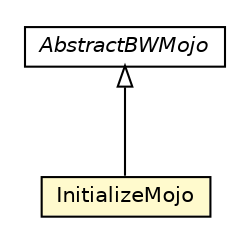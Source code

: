 #!/usr/local/bin/dot
#
# Class diagram 
# Generated by UMLGraph version R5_6-24-gf6e263 (http://www.umlgraph.org/)
#

digraph G {
	edge [fontname="Helvetica",fontsize=10,labelfontname="Helvetica",labelfontsize=10];
	node [fontname="Helvetica",fontsize=10,shape=plaintext];
	nodesep=0.25;
	ranksep=0.5;
	// fr.fastconnect.factory.tibco.bw.maven.InitializeMojo
	c3099 [label=<<table title="fr.fastconnect.factory.tibco.bw.maven.InitializeMojo" border="0" cellborder="1" cellspacing="0" cellpadding="2" port="p" bgcolor="lemonChiffon" href="./InitializeMojo.html">
		<tr><td><table border="0" cellspacing="0" cellpadding="1">
<tr><td align="center" balign="center"> InitializeMojo </td></tr>
		</table></td></tr>
		</table>>, URL="./InitializeMojo.html", fontname="Helvetica", fontcolor="black", fontsize=10.0];
	// fr.fastconnect.factory.tibco.bw.maven.AbstractBWMojo
	c3100 [label=<<table title="fr.fastconnect.factory.tibco.bw.maven.AbstractBWMojo" border="0" cellborder="1" cellspacing="0" cellpadding="2" port="p" href="./AbstractBWMojo.html">
		<tr><td><table border="0" cellspacing="0" cellpadding="1">
<tr><td align="center" balign="center"><font face="Helvetica-Oblique"> AbstractBWMojo </font></td></tr>
		</table></td></tr>
		</table>>, URL="./AbstractBWMojo.html", fontname="Helvetica", fontcolor="black", fontsize=10.0];
	//fr.fastconnect.factory.tibco.bw.maven.InitializeMojo extends fr.fastconnect.factory.tibco.bw.maven.AbstractBWMojo
	c3100:p -> c3099:p [dir=back,arrowtail=empty];
}

